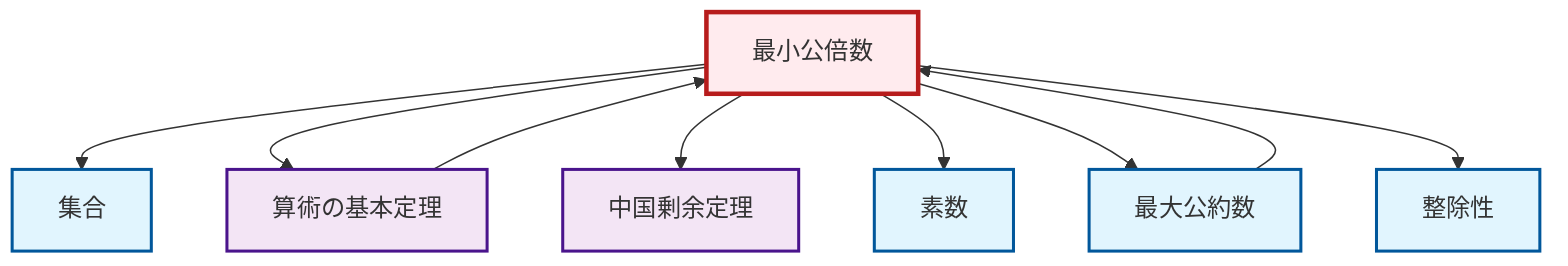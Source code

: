 graph TD
    classDef definition fill:#e1f5fe,stroke:#01579b,stroke-width:2px
    classDef theorem fill:#f3e5f5,stroke:#4a148c,stroke-width:2px
    classDef axiom fill:#fff3e0,stroke:#e65100,stroke-width:2px
    classDef example fill:#e8f5e9,stroke:#1b5e20,stroke-width:2px
    classDef current fill:#ffebee,stroke:#b71c1c,stroke-width:3px
    def-lcm["最小公倍数"]:::definition
    def-gcd["最大公約数"]:::definition
    def-set["集合"]:::definition
    def-divisibility["整除性"]:::definition
    def-prime["素数"]:::definition
    thm-fundamental-arithmetic["算術の基本定理"]:::theorem
    thm-chinese-remainder["中国剰余定理"]:::theorem
    def-lcm --> def-set
    thm-fundamental-arithmetic --> def-lcm
    def-lcm --> thm-fundamental-arithmetic
    def-gcd --> def-lcm
    def-lcm --> thm-chinese-remainder
    def-lcm --> def-prime
    def-lcm --> def-gcd
    def-lcm --> def-divisibility
    class def-lcm current
